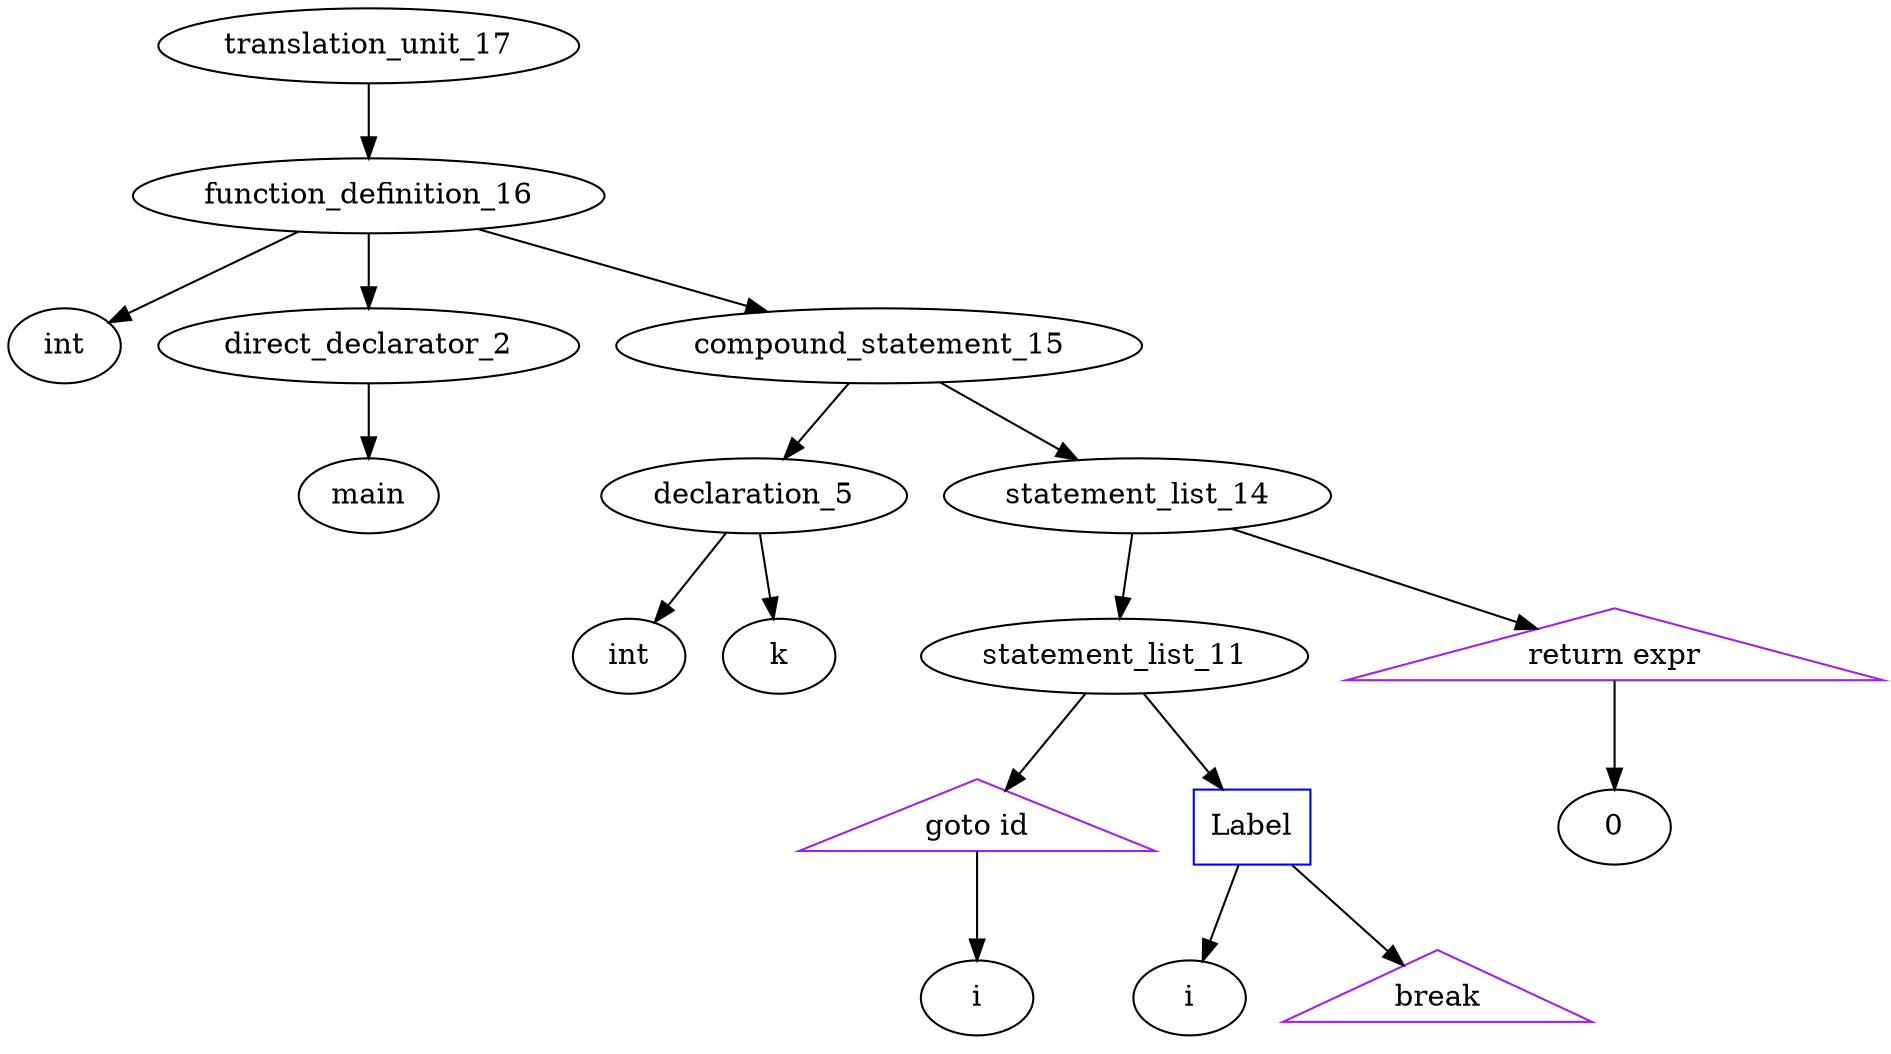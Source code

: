 digraph AST {
	translation_unit_17 -> function_definition_16;
	function_definition_16 -> type_specifier_0;
	type_specifier_0 [label="int"]
	function_definition_16 -> direct_declarator_2;
	direct_declarator_2 -> identifier_1;
	identifier_1 [label="main"]
	function_definition_16 -> compound_statement_15;
	compound_statement_15 -> declaration_5;
	declaration_5 -> type_specifier_3;
	type_specifier_3 [label="int"]
	declaration_5 -> identifier_4;
	identifier_4 [label="k"]
	compound_statement_15 -> statement_list_14;
	statement_list_14 -> statement_list_11;
	statement_list_11 -> jump_statement_7;
	jump_statement_7 [shape = triangle,color=purple,label="goto id"]
	jump_statement_7 -> identifier_6;
	identifier_6 [label="i"]
	statement_list_11 -> labeled_statement_10;
	labeled_statement_10 [shape = box,color=blue,label="Label"]
	labeled_statement_10 -> identifier_8;
	identifier_8 [label="i"]
	labeled_statement_10 -> jump_statement_9;
	jump_statement_9 [shape = triangle,color=purple,label="break"]
	statement_list_14 -> jump_statement_13;
	jump_statement_13 [shape = triangle,color=purple,label="return expr"]
	jump_statement_13 -> constant_12;
	constant_12 [label="0"]
}
